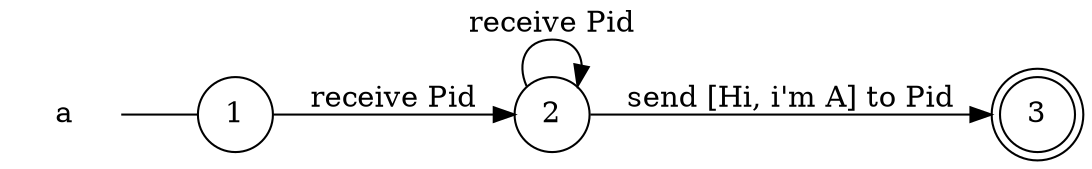 digraph a {
	rankdir="LR";
	n_0 [label="a", shape="plaintext"];
	n_1 [id="1", shape=circle, label="1"];
	n_0 -> n_1 [arrowhead=none];
	n_2 [id="2", shape=doublecircle, label="3"];
	n_3 [id="3", shape=circle, label="2"];

	n_3 -> n_3 [id="[$e|0]", label="receive Pid"];
	n_1 -> n_3 [id="[$e|1]", label="receive Pid"];
	n_3 -> n_2 [id="[$e|2]", label="send [Hi, i'm A] to Pid"];
}
